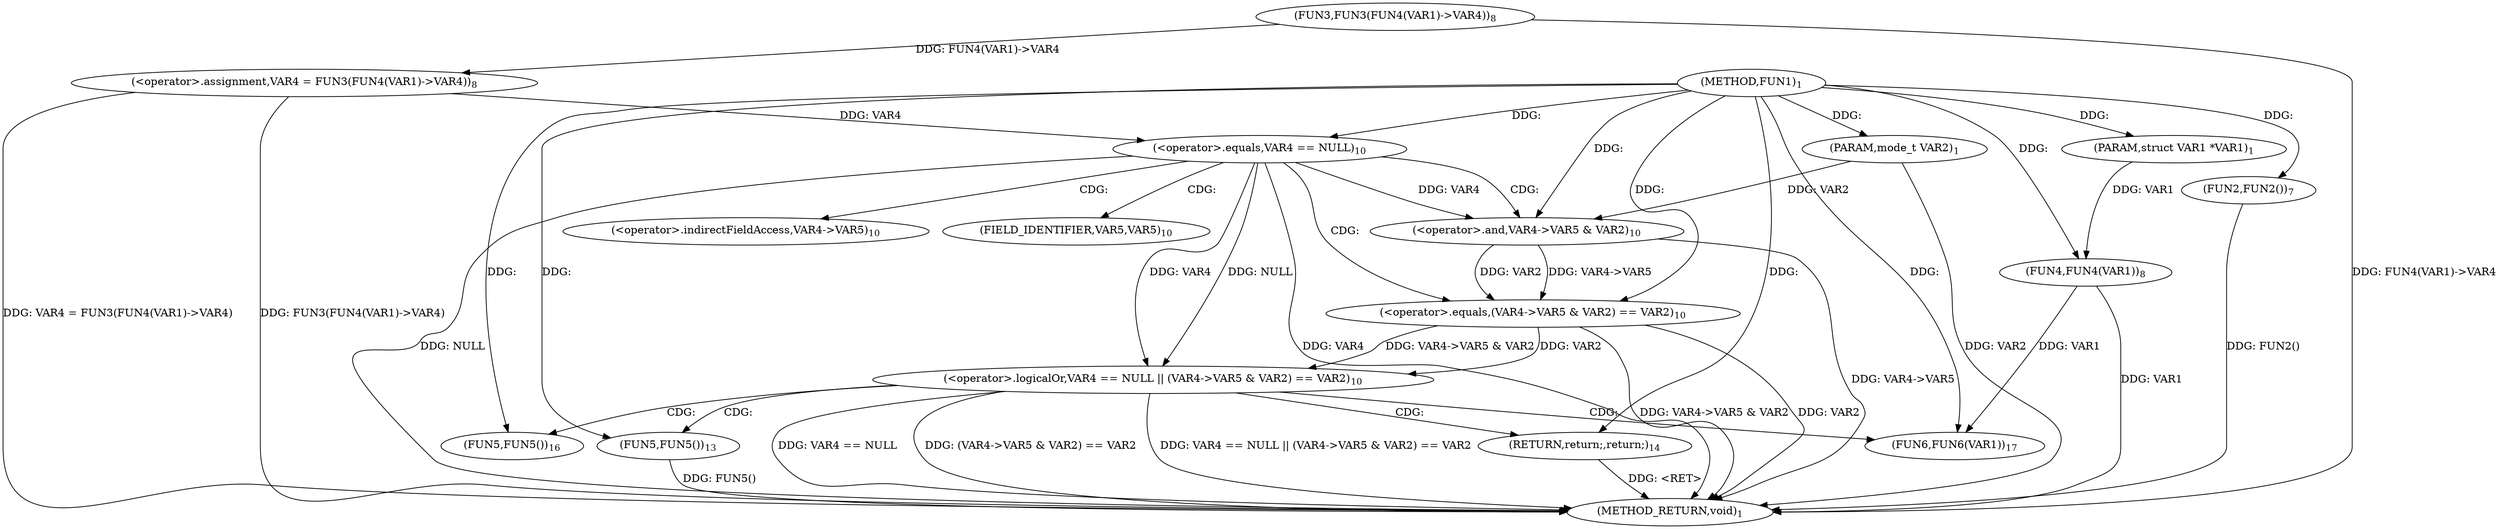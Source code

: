 digraph "FUN1" {  
"8" [label = <(METHOD,FUN1)<SUB>1</SUB>> ]
"39" [label = <(METHOD_RETURN,void)<SUB>1</SUB>> ]
"9" [label = <(PARAM,struct VAR1 *VAR1)<SUB>1</SUB>> ]
"10" [label = <(PARAM,mode_t VAR2)<SUB>1</SUB>> ]
"13" [label = <(FUN2,FUN2())<SUB>7</SUB>> ]
"14" [label = <(&lt;operator&gt;.assignment,VAR4 = FUN3(FUN4(VAR1)-&gt;VAR4))<SUB>8</SUB>> ]
"36" [label = <(FUN5,FUN5())<SUB>16</SUB>> ]
"37" [label = <(FUN6,FUN6(VAR1))<SUB>17</SUB>> ]
"22" [label = <(&lt;operator&gt;.logicalOr,VAR4 == NULL || (VAR4-&gt;VAR5 &amp; VAR2) == VAR2)<SUB>10</SUB>> ]
"16" [label = <(FUN3,FUN3(FUN4(VAR1)-&gt;VAR4))<SUB>8</SUB>> ]
"34" [label = <(FUN5,FUN5())<SUB>13</SUB>> ]
"35" [label = <(RETURN,return;,return;)<SUB>14</SUB>> ]
"23" [label = <(&lt;operator&gt;.equals,VAR4 == NULL)<SUB>10</SUB>> ]
"26" [label = <(&lt;operator&gt;.equals,(VAR4-&gt;VAR5 &amp; VAR2) == VAR2)<SUB>10</SUB>> ]
"18" [label = <(FUN4,FUN4(VAR1))<SUB>8</SUB>> ]
"27" [label = <(&lt;operator&gt;.and,VAR4-&gt;VAR5 &amp; VAR2)<SUB>10</SUB>> ]
"28" [label = <(&lt;operator&gt;.indirectFieldAccess,VAR4-&gt;VAR5)<SUB>10</SUB>> ]
"30" [label = <(FIELD_IDENTIFIER,VAR5,VAR5)<SUB>10</SUB>> ]
  "35" -> "39"  [ label = "DDG: &lt;RET&gt;"] 
  "10" -> "39"  [ label = "DDG: VAR2"] 
  "13" -> "39"  [ label = "DDG: FUN2()"] 
  "18" -> "39"  [ label = "DDG: VAR1"] 
  "16" -> "39"  [ label = "DDG: FUN4(VAR1)-&gt;VAR4"] 
  "14" -> "39"  [ label = "DDG: FUN3(FUN4(VAR1)-&gt;VAR4)"] 
  "14" -> "39"  [ label = "DDG: VAR4 = FUN3(FUN4(VAR1)-&gt;VAR4)"] 
  "23" -> "39"  [ label = "DDG: VAR4"] 
  "22" -> "39"  [ label = "DDG: VAR4 == NULL"] 
  "27" -> "39"  [ label = "DDG: VAR4-&gt;VAR5"] 
  "26" -> "39"  [ label = "DDG: VAR4-&gt;VAR5 &amp; VAR2"] 
  "26" -> "39"  [ label = "DDG: VAR2"] 
  "22" -> "39"  [ label = "DDG: (VAR4-&gt;VAR5 &amp; VAR2) == VAR2"] 
  "22" -> "39"  [ label = "DDG: VAR4 == NULL || (VAR4-&gt;VAR5 &amp; VAR2) == VAR2"] 
  "34" -> "39"  [ label = "DDG: FUN5()"] 
  "23" -> "39"  [ label = "DDG: NULL"] 
  "8" -> "9"  [ label = "DDG: "] 
  "8" -> "10"  [ label = "DDG: "] 
  "8" -> "13"  [ label = "DDG: "] 
  "16" -> "14"  [ label = "DDG: FUN4(VAR1)-&gt;VAR4"] 
  "8" -> "36"  [ label = "DDG: "] 
  "18" -> "37"  [ label = "DDG: VAR1"] 
  "8" -> "37"  [ label = "DDG: "] 
  "23" -> "22"  [ label = "DDG: VAR4"] 
  "23" -> "22"  [ label = "DDG: NULL"] 
  "26" -> "22"  [ label = "DDG: VAR4-&gt;VAR5 &amp; VAR2"] 
  "26" -> "22"  [ label = "DDG: VAR2"] 
  "8" -> "34"  [ label = "DDG: "] 
  "8" -> "35"  [ label = "DDG: "] 
  "14" -> "23"  [ label = "DDG: VAR4"] 
  "8" -> "23"  [ label = "DDG: "] 
  "27" -> "26"  [ label = "DDG: VAR4-&gt;VAR5"] 
  "27" -> "26"  [ label = "DDG: VAR2"] 
  "8" -> "26"  [ label = "DDG: "] 
  "9" -> "18"  [ label = "DDG: VAR1"] 
  "8" -> "18"  [ label = "DDG: "] 
  "23" -> "27"  [ label = "DDG: VAR4"] 
  "10" -> "27"  [ label = "DDG: VAR2"] 
  "8" -> "27"  [ label = "DDG: "] 
  "22" -> "34"  [ label = "CDG: "] 
  "22" -> "36"  [ label = "CDG: "] 
  "22" -> "35"  [ label = "CDG: "] 
  "22" -> "37"  [ label = "CDG: "] 
  "23" -> "30"  [ label = "CDG: "] 
  "23" -> "26"  [ label = "CDG: "] 
  "23" -> "28"  [ label = "CDG: "] 
  "23" -> "27"  [ label = "CDG: "] 
}
